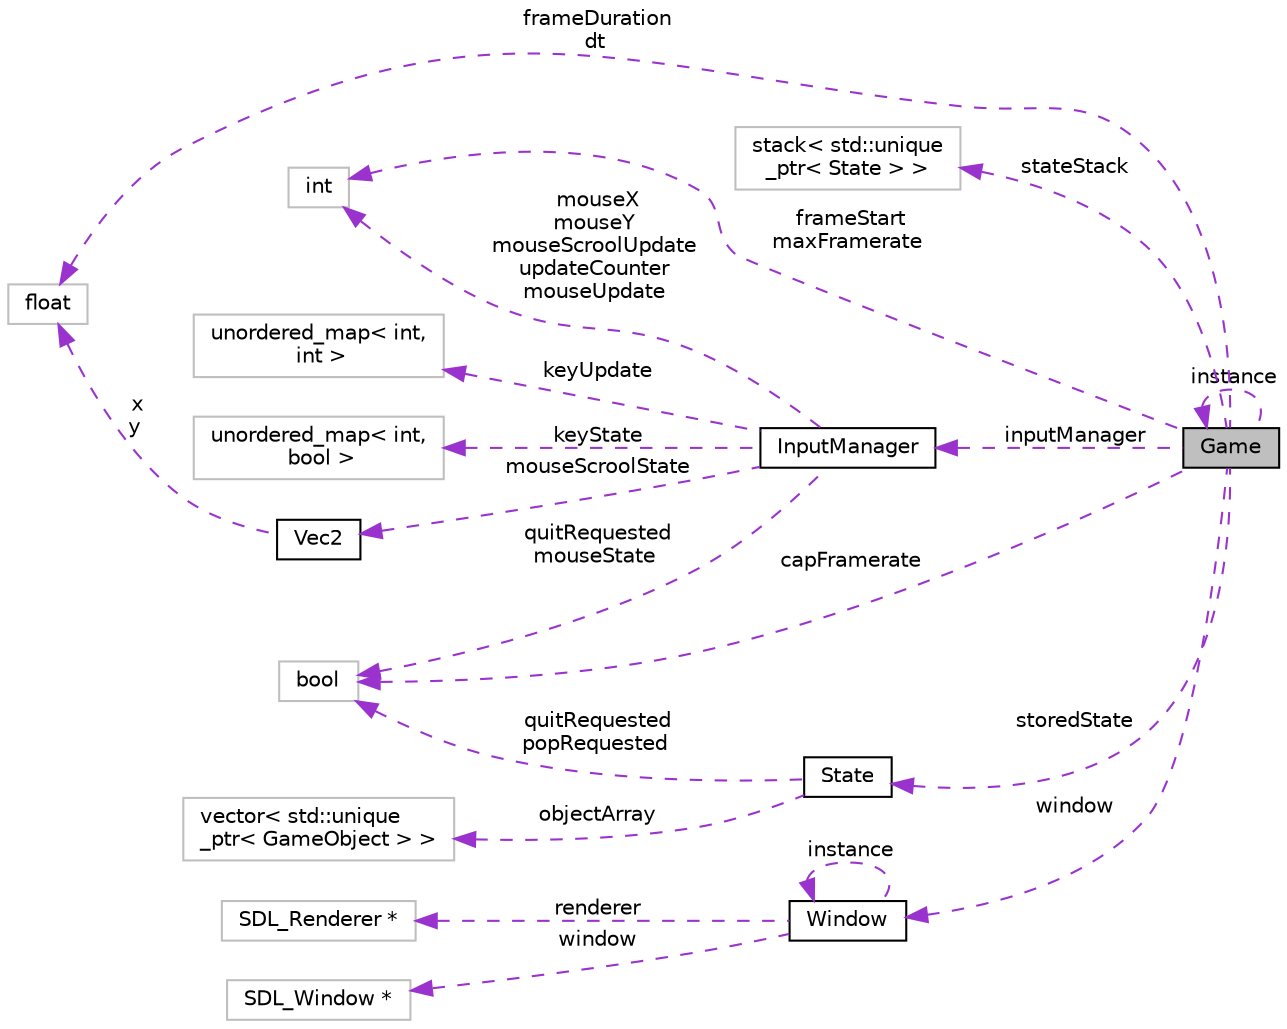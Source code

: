 digraph "Game"
{
  edge [fontname="Helvetica",fontsize="10",labelfontname="Helvetica",labelfontsize="10"];
  node [fontname="Helvetica",fontsize="10",shape=record];
  rankdir="LR";
  Node1 [label="Game",height=0.2,width=0.4,color="black", fillcolor="grey75", style="filled", fontcolor="black"];
  Node1 -> Node1 [dir="back",color="darkorchid3",fontsize="10",style="dashed",label=" instance" ,fontname="Helvetica"];
  Node2 -> Node1 [dir="back",color="darkorchid3",fontsize="10",style="dashed",label=" frameDuration\ndt" ,fontname="Helvetica"];
  Node2 [label="float",height=0.2,width=0.4,color="grey75", fillcolor="white", style="filled"];
  Node3 -> Node1 [dir="back",color="darkorchid3",fontsize="10",style="dashed",label=" stateStack" ,fontname="Helvetica"];
  Node3 [label="stack\< std::unique\l_ptr\< State \> \>",height=0.2,width=0.4,color="grey75", fillcolor="white", style="filled"];
  Node4 -> Node1 [dir="back",color="darkorchid3",fontsize="10",style="dashed",label=" frameStart\nmaxFramerate" ,fontname="Helvetica"];
  Node4 [label="int",height=0.2,width=0.4,color="grey75", fillcolor="white", style="filled"];
  Node5 -> Node1 [dir="back",color="darkorchid3",fontsize="10",style="dashed",label=" capFramerate" ,fontname="Helvetica"];
  Node5 [label="bool",height=0.2,width=0.4,color="grey75", fillcolor="white", style="filled"];
  Node6 -> Node1 [dir="back",color="darkorchid3",fontsize="10",style="dashed",label=" inputManager" ,fontname="Helvetica"];
  Node6 [label="InputManager",height=0.2,width=0.4,color="black", fillcolor="white", style="filled",URL="$classInputManager.html",tooltip="Classe que organiza entradas do usuário. "];
  Node7 -> Node6 [dir="back",color="darkorchid3",fontsize="10",style="dashed",label=" mouseScroolState" ,fontname="Helvetica"];
  Node7 [label="Vec2",height=0.2,width=0.4,color="black", fillcolor="white", style="filled",URL="$classVec2.html",tooltip="Classe que modela um vetor (no sentido físico) "];
  Node2 -> Node7 [dir="back",color="darkorchid3",fontsize="10",style="dashed",label=" x\ny" ,fontname="Helvetica"];
  Node4 -> Node6 [dir="back",color="darkorchid3",fontsize="10",style="dashed",label=" mouseX\nmouseY\nmouseScroolUpdate\nupdateCounter\nmouseUpdate" ,fontname="Helvetica"];
  Node5 -> Node6 [dir="back",color="darkorchid3",fontsize="10",style="dashed",label=" quitRequested\nmouseState" ,fontname="Helvetica"];
  Node8 -> Node6 [dir="back",color="darkorchid3",fontsize="10",style="dashed",label=" keyUpdate" ,fontname="Helvetica"];
  Node8 [label="unordered_map\< int,\l int \>",height=0.2,width=0.4,color="grey75", fillcolor="white", style="filled"];
  Node9 -> Node6 [dir="back",color="darkorchid3",fontsize="10",style="dashed",label=" keyState" ,fontname="Helvetica"];
  Node9 [label="unordered_map\< int,\l bool \>",height=0.2,width=0.4,color="grey75", fillcolor="white", style="filled"];
  Node10 -> Node1 [dir="back",color="darkorchid3",fontsize="10",style="dashed",label=" storedState" ,fontname="Helvetica"];
  Node10 [label="State",height=0.2,width=0.4,color="black", fillcolor="white", style="filled",URL="$classState.html",tooltip="Classe virtual que modela um estado do jogo. "];
  Node11 -> Node10 [dir="back",color="darkorchid3",fontsize="10",style="dashed",label=" objectArray" ,fontname="Helvetica"];
  Node11 [label="vector\< std::unique\l_ptr\< GameObject \> \>",height=0.2,width=0.4,color="grey75", fillcolor="white", style="filled"];
  Node5 -> Node10 [dir="back",color="darkorchid3",fontsize="10",style="dashed",label=" quitRequested\npopRequested" ,fontname="Helvetica"];
  Node12 -> Node1 [dir="back",color="darkorchid3",fontsize="10",style="dashed",label=" window" ,fontname="Helvetica"];
  Node12 [label="Window",height=0.2,width=0.4,color="black", fillcolor="white", style="filled",URL="$classWindow.html",tooltip="Classe que gerencia a janela. "];
  Node13 -> Node12 [dir="back",color="darkorchid3",fontsize="10",style="dashed",label=" renderer" ,fontname="Helvetica"];
  Node13 [label="SDL_Renderer *",height=0.2,width=0.4,color="grey75", fillcolor="white", style="filled"];
  Node14 -> Node12 [dir="back",color="darkorchid3",fontsize="10",style="dashed",label=" window" ,fontname="Helvetica"];
  Node14 [label="SDL_Window *",height=0.2,width=0.4,color="grey75", fillcolor="white", style="filled"];
  Node12 -> Node12 [dir="back",color="darkorchid3",fontsize="10",style="dashed",label=" instance" ,fontname="Helvetica"];
}
